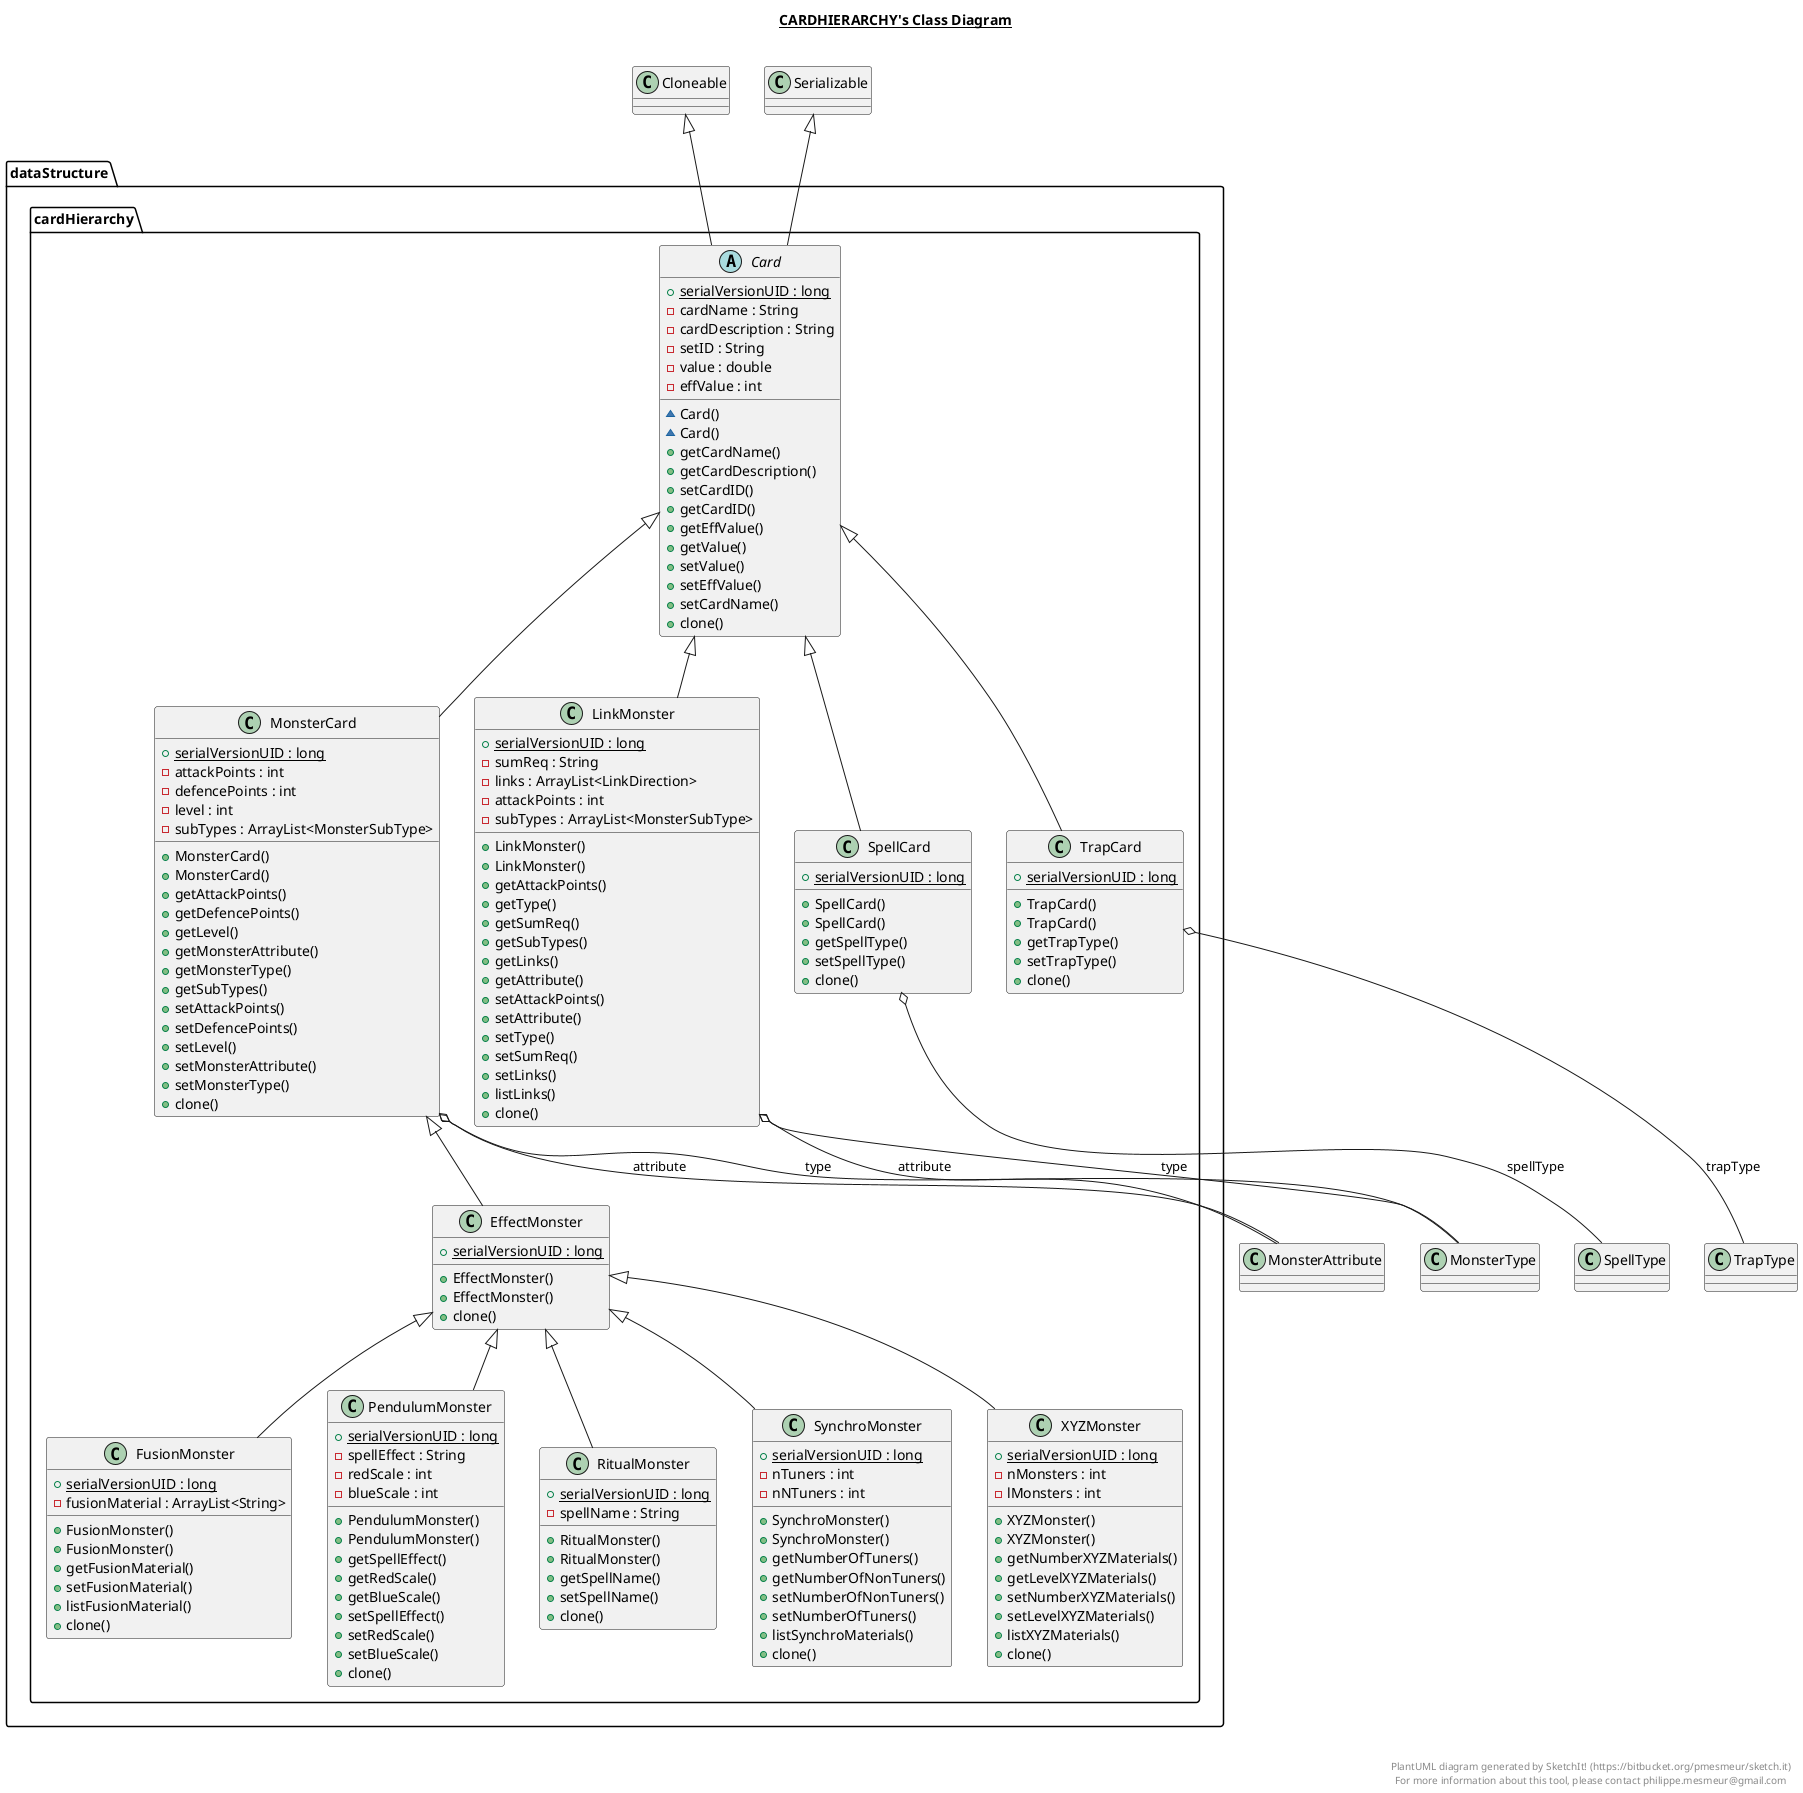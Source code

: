 @startuml

title __CARDHIERARCHY's Class Diagram__\n

  package dataStructure {
    package dataStructure.cardHierarchy {
      abstract class Card {
          {static} + serialVersionUID : long
          - cardName : String
          - cardDescription : String
          - setID : String
          - value : double
          - effValue : int
          ~ Card()
          ~ Card()
          + getCardName()
          + getCardDescription()
          + setCardID()
          + getCardID()
          + getEffValue()
          + getValue()
          + setValue()
          + setEffValue()
          + setCardName()
          + clone()
      }
    }
  }
  

  package dataStructure {
    package dataStructure.cardHierarchy {
      class EffectMonster {
          {static} + serialVersionUID : long
          + EffectMonster()
          + EffectMonster()
          + clone()
      }
    }
  }
  

  package dataStructure {
    package dataStructure.cardHierarchy {
      class FusionMonster {
          {static} + serialVersionUID : long
          - fusionMaterial : ArrayList<String>
          + FusionMonster()
          + FusionMonster()
          + getFusionMaterial()
          + setFusionMaterial()
          + listFusionMaterial()
          + clone()
      }
    }
  }
  

  package dataStructure {
    package dataStructure.cardHierarchy {
      class LinkMonster {
          {static} + serialVersionUID : long
          - sumReq : String
          - links : ArrayList<LinkDirection>
          - attackPoints : int
          - subTypes : ArrayList<MonsterSubType>
          + LinkMonster()
          + LinkMonster()
          + getAttackPoints()
          + getType()
          + getSumReq()
          + getSubTypes()
          + getLinks()
          + getAttribute()
          + setAttackPoints()
          + setAttribute()
          + setType()
          + setSumReq()
          + setLinks()
          + listLinks()
          + clone()
      }
    }
  }
  

  package dataStructure {
    package dataStructure.cardHierarchy {
      class MonsterCard {
          {static} + serialVersionUID : long
          - attackPoints : int
          - defencePoints : int
          - level : int
          - subTypes : ArrayList<MonsterSubType>
          + MonsterCard()
          + MonsterCard()
          + getAttackPoints()
          + getDefencePoints()
          + getLevel()
          + getMonsterAttribute()
          + getMonsterType()
          + getSubTypes()
          + setAttackPoints()
          + setDefencePoints()
          + setLevel()
          + setMonsterAttribute()
          + setMonsterType()
          + clone()
      }
    }
  }
  

  package dataStructure {
    package dataStructure.cardHierarchy {
      class PendulumMonster {
          {static} + serialVersionUID : long
          - spellEffect : String
          - redScale : int
          - blueScale : int
          + PendulumMonster()
          + PendulumMonster()
          + getSpellEffect()
          + getRedScale()
          + getBlueScale()
          + setSpellEffect()
          + setRedScale()
          + setBlueScale()
          + clone()
      }
    }
  }
  

  package dataStructure {
    package dataStructure.cardHierarchy {
      class RitualMonster {
          {static} + serialVersionUID : long
          - spellName : String
          + RitualMonster()
          + RitualMonster()
          + getSpellName()
          + setSpellName()
          + clone()
      }
    }
  }
  

  package dataStructure {
    package dataStructure.cardHierarchy {
      class SpellCard {
          {static} + serialVersionUID : long
          + SpellCard()
          + SpellCard()
          + getSpellType()
          + setSpellType()
          + clone()
      }
    }
  }
  

  package dataStructure {
    package dataStructure.cardHierarchy {
      class SynchroMonster {
          {static} + serialVersionUID : long
          - nTuners : int
          - nNTuners : int
          + SynchroMonster()
          + SynchroMonster()
          + getNumberOfTuners()
          + getNumberOfNonTuners()
          + setNumberOfNonTuners()
          + setNumberOfTuners()
          + listSynchroMaterials()
          + clone()
      }
    }
  }
  

  package dataStructure {
    package dataStructure.cardHierarchy {
      class TrapCard {
          {static} + serialVersionUID : long
          + TrapCard()
          + TrapCard()
          + getTrapType()
          + setTrapType()
          + clone()
      }
    }
  }
  

  package dataStructure {
    package dataStructure.cardHierarchy {
      class XYZMonster {
          {static} + serialVersionUID : long
          - nMonsters : int
          - lMonsters : int
          + XYZMonster()
          + XYZMonster()
          + getNumberXYZMaterials()
          + getLevelXYZMaterials()
          + setNumberXYZMaterials()
          + setLevelXYZMaterials()
          + listXYZMaterials()
          + clone()
      }
    }
  }
  

  Card -up-|> Serializable
  Card -up-|> Cloneable
  EffectMonster -up-|> MonsterCard
  FusionMonster -up-|> EffectMonster
  LinkMonster -up-|> Card
  LinkMonster o-- MonsterAttribute : attribute
  LinkMonster o-- MonsterType : type
  MonsterCard -up-|> Card
  MonsterCard o-- MonsterAttribute : attribute
  MonsterCard o-- MonsterType : type
  PendulumMonster -up-|> EffectMonster
  RitualMonster -up-|> EffectMonster
  SpellCard -up-|> Card
  SpellCard o-- SpellType : spellType
  SynchroMonster -up-|> EffectMonster
  TrapCard -up-|> Card
  TrapCard o-- TrapType : trapType
  XYZMonster -up-|> EffectMonster


right footer


PlantUML diagram generated by SketchIt! (https://bitbucket.org/pmesmeur/sketch.it)
For more information about this tool, please contact philippe.mesmeur@gmail.com
endfooter

@enduml
